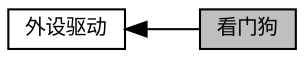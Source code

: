 digraph "看门狗"
{
  edge [fontname="黑体",fontsize="10",labelfontname="黑体",labelfontsize="10"];
  node [fontname="黑体",fontsize="10",shape=record];
  rankdir=LR;
  Node1 [label="外设驱动",height=0.2,width=0.4,color="black", fillcolor="white", style="filled",URL="$group__mwv__service__hardware.html",tooltip="提供基本的硬件操作服务，例如串口、定时器、模数转换 "];
  Node0 [label="看门狗",height=0.2,width=0.4,color="black", fillcolor="grey75", style="filled", fontcolor="black"];
  Node1->Node0 [shape=plaintext, dir="back", style="solid"];
}
